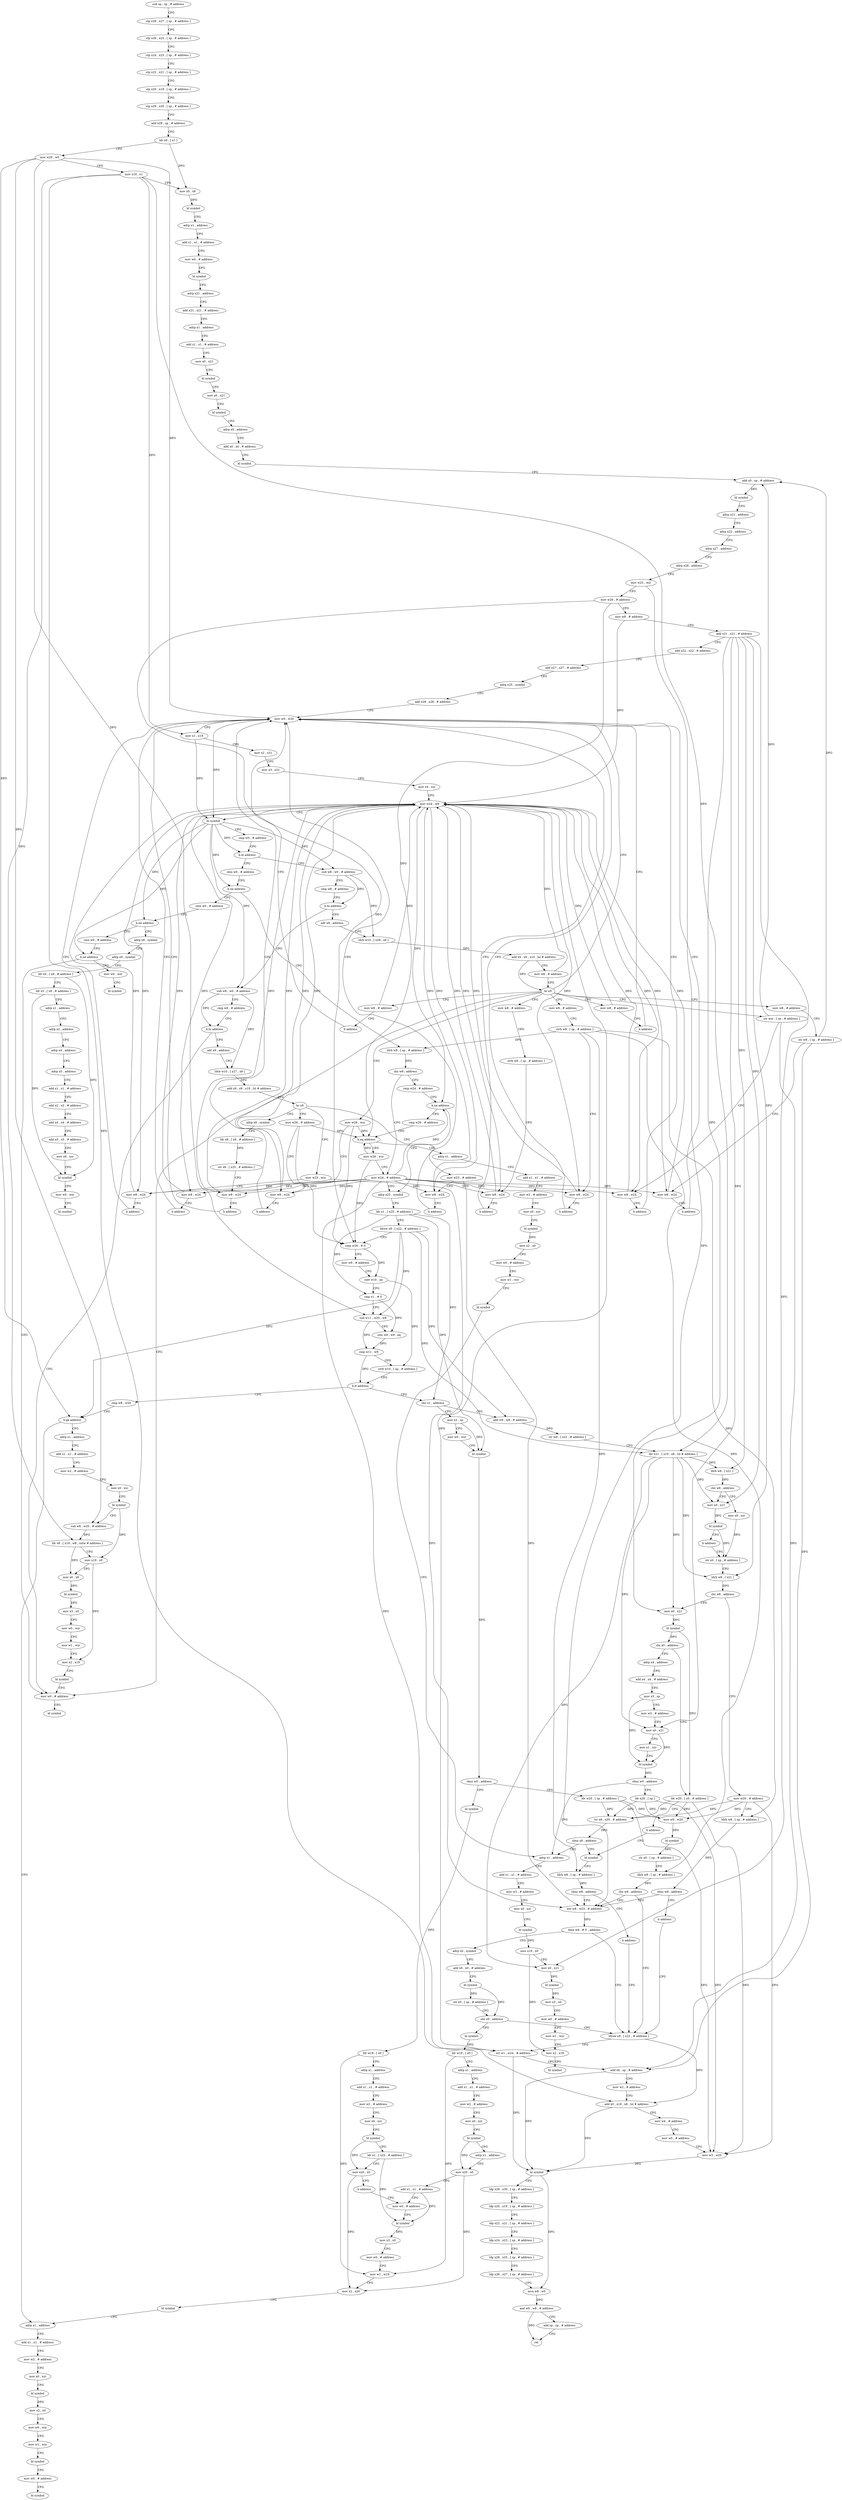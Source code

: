 digraph "func" {
"4202576" [label = "sub sp , sp , # address" ]
"4202580" [label = "stp x28 , x27 , [ sp , # address ]" ]
"4202584" [label = "stp x26 , x25 , [ sp , # address ]" ]
"4202588" [label = "stp x24 , x23 , [ sp , # address ]" ]
"4202592" [label = "stp x22 , x21 , [ sp , # address ]" ]
"4202596" [label = "stp x20 , x19 , [ sp , # address ]" ]
"4202600" [label = "stp x29 , x30 , [ sp , # address ]" ]
"4202604" [label = "add x29 , sp , # address" ]
"4202608" [label = "ldr x8 , [ x1 ]" ]
"4202612" [label = "mov w20 , w0" ]
"4202616" [label = "mov x19 , x1" ]
"4202620" [label = "mov x0 , x8" ]
"4202624" [label = "bl symbol" ]
"4202628" [label = "adrp x1 , address" ]
"4202632" [label = "add x1 , x1 , # address" ]
"4202636" [label = "mov w0 , # address" ]
"4202640" [label = "bl symbol" ]
"4202644" [label = "adrp x21 , address" ]
"4202648" [label = "add x21 , x21 , # address" ]
"4202652" [label = "adrp x1 , address" ]
"4202656" [label = "add x1 , x1 , # address" ]
"4202660" [label = "mov x0 , x21" ]
"4202664" [label = "bl symbol" ]
"4202668" [label = "mov x0 , x21" ]
"4202672" [label = "bl symbol" ]
"4202676" [label = "adrp x0 , address" ]
"4202680" [label = "add x0 , x0 , # address" ]
"4202684" [label = "bl symbol" ]
"4202688" [label = "add x0 , sp , # address" ]
"4202692" [label = "bl symbol" ]
"4202696" [label = "adrp x21 , address" ]
"4202700" [label = "adrp x22 , address" ]
"4202704" [label = "adrp x27 , address" ]
"4202708" [label = "adrp x28 , address" ]
"4202712" [label = "mov w23 , wzr" ]
"4202716" [label = "mov w26 , # address" ]
"4202720" [label = "mov w8 , # address" ]
"4202724" [label = "add x21 , x21 , # address" ]
"4202728" [label = "add x22 , x22 , # address" ]
"4202732" [label = "add x27 , x27 , # address" ]
"4202736" [label = "adrp x25 , symbol" ]
"4202740" [label = "add x28 , x28 , # address" ]
"4202744" [label = "mov w0 , w20" ]
"4202984" [label = "cmn w0 , # address" ]
"4202988" [label = "b.ne address" ]
"4203364" [label = "cmn w0 , # address" ]
"4202992" [label = "ldrb w8 , [ sp , # address ]" ]
"4202780" [label = "sub w8 , w0 , # address" ]
"4202784" [label = "cmp w8 , # address" ]
"4202788" [label = "b.hi address" ]
"4202820" [label = "sub w8 , w0 , # address" ]
"4202792" [label = "adr x9 , address" ]
"4203368" [label = "b.ne address" ]
"4203436" [label = "cmn w0 , # address" ]
"4203372" [label = "adrp x8 , symbol" ]
"4202996" [label = "cbz w8 , address" ]
"4203020" [label = "mov w24 , # address" ]
"4203000" [label = "cmp w24 , # address" ]
"4202824" [label = "cmp w8 , # address" ]
"4202828" [label = "b.hi address" ]
"4203520" [label = "mov w0 , # address" ]
"4202832" [label = "adr x9 , address" ]
"4202796" [label = "ldrb w10 , [ x28 , x8 ]" ]
"4202800" [label = "add x9 , x9 , x10 , lsl # address" ]
"4202804" [label = "mov w8 , # address" ]
"4202808" [label = "br x9" ]
"4202812" [label = "mov w8 , # address" ]
"4202860" [label = "mov w8 , # address" ]
"4202920" [label = "mov w8 , # address" ]
"4202936" [label = "mov w8 , # address" ]
"4202944" [label = "mov w26 , wzr" ]
"4202956" [label = "mov w8 , # address" ]
"4202972" [label = "str wzr , [ sp , # address ]" ]
"4203440" [label = "b.ne address" ]
"4203444" [label = "mov w0 , wzr" ]
"4203376" [label = "adrp x9 , symbol" ]
"4203380" [label = "ldr x0 , [ x8 , # address ]" ]
"4203384" [label = "ldr x3 , [ x9 , # address ]" ]
"4203388" [label = "adrp x1 , address" ]
"4203392" [label = "adrp x2 , address" ]
"4203396" [label = "adrp x4 , address" ]
"4203400" [label = "adrp x5 , address" ]
"4203404" [label = "add x1 , x1 , # address" ]
"4203408" [label = "add x2 , x2 , # address" ]
"4203412" [label = "add x4 , x4 , # address" ]
"4203416" [label = "add x5 , x5 , # address" ]
"4203420" [label = "mov x6 , xzr" ]
"4203424" [label = "bl symbol" ]
"4203428" [label = "mov w0 , wzr" ]
"4203432" [label = "bl symbol" ]
"4203024" [label = "adrp x22 , symbol" ]
"4203004" [label = "b.ne address" ]
"4203008" [label = "cmp w26 , # address" ]
"4203524" [label = "bl symbol" ]
"4202836" [label = "ldrb w10 , [ x27 , x8 ]" ]
"4202840" [label = "add x9 , x9 , x10 , lsl # address" ]
"4202844" [label = "br x9" ]
"4202848" [label = "mov w26 , # address" ]
"4202876" [label = "mov w23 , # address" ]
"4202888" [label = "mov w23 , wzr" ]
"4202900" [label = "adrp x8 , symbol" ]
"4202748" [label = "mov x1 , x19" ]
"4202752" [label = "mov x2 , x21" ]
"4202756" [label = "mov x3 , x22" ]
"4202760" [label = "mov x4 , xzr" ]
"4202764" [label = "mov w24 , w8" ]
"4202768" [label = "bl symbol" ]
"4202772" [label = "cmp w0 , # address" ]
"4202776" [label = "b.le address" ]
"4202816" [label = "b address" ]
"4202864" [label = "str w8 , [ sp , # address ]" ]
"4202868" [label = "mov w8 , w24" ]
"4202872" [label = "b address" ]
"4202924" [label = "strb w8 , [ sp , # address ]" ]
"4202928" [label = "mov w8 , w24" ]
"4202932" [label = "b address" ]
"4202940" [label = "b address" ]
"4202948" [label = "mov w8 , w24" ]
"4202952" [label = "b address" ]
"4202960" [label = "strb w8 , [ sp , # address ]" ]
"4202964" [label = "mov w8 , w24" ]
"4202968" [label = "b address" ]
"4202976" [label = "mov w8 , w24" ]
"4202980" [label = "b address" ]
"4203448" [label = "bl symbol" ]
"4203452" [label = "cmp w8 , w20" ]
"4203456" [label = "b.ge address" ]
"4203636" [label = "adrp x1 , address" ]
"4203460" [label = "adrp x1 , address" ]
"4203072" [label = "cbz x1 , address" ]
"4203220" [label = "add w9 , w8 , # address" ]
"4203076" [label = "mov x2 , sp" ]
"4203028" [label = "ldr x1 , [ x25 , # address ]" ]
"4203032" [label = "ldrsw x8 , [ x22 , # address ]" ]
"4203036" [label = "cmp w26 , # 0" ]
"4203040" [label = "mov w9 , # address" ]
"4203044" [label = "cset w10 , ne" ]
"4203048" [label = "cmp x1 , # 0" ]
"4203052" [label = "sub w11 , w20 , w8" ]
"4203056" [label = "cinc w9 , w9 , eq" ]
"4203060" [label = "cmp w11 , w9" ]
"4203064" [label = "strb w10 , [ sp , # address ]" ]
"4203068" [label = "b.lt address" ]
"4203012" [label = "b.eq address" ]
"4203680" [label = "adrp x1 , address" ]
"4203016" [label = "mov w26 , wzr" ]
"4202852" [label = "mov w8 , w24" ]
"4202856" [label = "b address" ]
"4202880" [label = "mov w8 , w24" ]
"4202884" [label = "b address" ]
"4202892" [label = "mov w8 , w24" ]
"4202896" [label = "b address" ]
"4202904" [label = "ldr x8 , [ x8 , # address ]" ]
"4202908" [label = "str x8 , [ x25 , # address ]" ]
"4202912" [label = "mov w8 , w24" ]
"4202916" [label = "b address" ]
"4203640" [label = "add x1 , x1 , # address" ]
"4203644" [label = "mov w2 , # address" ]
"4203648" [label = "mov x0 , xzr" ]
"4203652" [label = "bl symbol" ]
"4203656" [label = "mov x2 , x0" ]
"4203660" [label = "mov w0 , wzr" ]
"4203664" [label = "mov w1 , wzr" ]
"4203668" [label = "bl symbol" ]
"4203672" [label = "mov w0 , # address" ]
"4203676" [label = "bl symbol" ]
"4203464" [label = "add x1 , x1 , # address" ]
"4203468" [label = "mov w2 , # address" ]
"4203472" [label = "mov x0 , xzr" ]
"4203476" [label = "bl symbol" ]
"4203480" [label = "sub w8 , w20 , # address" ]
"4203484" [label = "ldr x8 , [ x19 , w8 , sxtw # address ]" ]
"4203488" [label = "mov x19 , x0" ]
"4203492" [label = "mov x0 , x8" ]
"4203496" [label = "bl symbol" ]
"4203500" [label = "mov x3 , x0" ]
"4203504" [label = "mov w0 , wzr" ]
"4203508" [label = "mov w1 , wzr" ]
"4203512" [label = "mov x2 , x19" ]
"4203516" [label = "bl symbol" ]
"4203224" [label = "str w9 , [ x22 , # address ]" ]
"4203228" [label = "ldr x21 , [ x19 , x8 , lsl # address ]" ]
"4203232" [label = "ldrb w8 , [ x21 ]" ]
"4203236" [label = "cbz w8 , address" ]
"4203252" [label = "mov x0 , xzr" ]
"4203240" [label = "mov x0 , x21" ]
"4203080" [label = "mov w0 , wzr" ]
"4203084" [label = "bl symbol" ]
"4203088" [label = "cbnz w0 , address" ]
"4203528" [label = "bl symbol" ]
"4203092" [label = "ldr w20 , [ sp , # address ]" ]
"4203684" [label = "add x1 , x1 , # address" ]
"4203688" [label = "mov w2 , # address" ]
"4203692" [label = "mov x0 , xzr" ]
"4203696" [label = "bl symbol" ]
"4203700" [label = "mov x2 , x0" ]
"4203704" [label = "mov w0 , # address" ]
"4203708" [label = "mov w1 , wzr" ]
"4203712" [label = "bl symbol" ]
"4203716" [label = "adrp x1 , address" ]
"4203256" [label = "str x0 , [ sp , # address ]" ]
"4203244" [label = "bl symbol" ]
"4203248" [label = "b address" ]
"4203532" [label = "ldr w19 , [ x0 ]" ]
"4203536" [label = "adrp x1 , address" ]
"4203540" [label = "add x1 , x1 , # address" ]
"4203544" [label = "mov w2 , # address" ]
"4203548" [label = "mov x0 , xzr" ]
"4203552" [label = "bl symbol" ]
"4203556" [label = "ldr x1 , [ x25 , # address ]" ]
"4203560" [label = "mov x20 , x0" ]
"4203564" [label = "b address" ]
"4203608" [label = "mov w0 , # address" ]
"4203096" [label = "mov w0 , w20" ]
"4203100" [label = "bl symbol" ]
"4203104" [label = "str x0 , [ sp , # address ]" ]
"4203108" [label = "ldrb w8 , [ sp , # address ]" ]
"4203112" [label = "cbz w8 , address" ]
"4203144" [label = "ldrsw x8 , [ x22 , # address ]" ]
"4203116" [label = "eor w8 , w23 , # address" ]
"4203288" [label = "mov w20 , # address" ]
"4203292" [label = "ldrb w8 , [ sp , # address ]" ]
"4203296" [label = "cbnz w8 , address" ]
"4203300" [label = "b address" ]
"4203268" [label = "mov x0 , x21" ]
"4203272" [label = "bl symbol" ]
"4203276" [label = "cbz x0 , address" ]
"4203304" [label = "adrp x4 , address" ]
"4203280" [label = "ldr w20 , [ x0 , # address ]" ]
"4203260" [label = "ldrb w8 , [ x21 ]" ]
"4203264" [label = "cbz w8 , address" ]
"4203612" [label = "bl symbol" ]
"4203616" [label = "mov x3 , x0" ]
"4203620" [label = "mov w0 , # address" ]
"4203624" [label = "mov w1 , w19" ]
"4203628" [label = "mov x2 , x20" ]
"4203632" [label = "bl symbol" ]
"4203148" [label = "orr w1 , w24 , # address" ]
"4203152" [label = "add x6 , sp , # address" ]
"4203156" [label = "mov w2 , # address" ]
"4203160" [label = "add x0 , x19 , x8 , lsl # address" ]
"4203164" [label = "mov w4 , # address" ]
"4203168" [label = "mov w5 , # address" ]
"4203172" [label = "mov w3 , w20" ]
"4203176" [label = "bl symbol" ]
"4203180" [label = "ldp x29 , x30 , [ sp , # address ]" ]
"4203184" [label = "ldp x20 , x19 , [ sp , # address ]" ]
"4203188" [label = "ldp x22 , x21 , [ sp , # address ]" ]
"4203192" [label = "ldp x24 , x23 , [ sp , # address ]" ]
"4203196" [label = "ldp x26 , x25 , [ sp , # address ]" ]
"4203200" [label = "ldp x28 , x27 , [ sp , # address ]" ]
"4203204" [label = "mvn w8 , w0" ]
"4203208" [label = "and w0 , w8 , # address" ]
"4203212" [label = "add sp , sp , # address" ]
"4203216" [label = "ret" ]
"4203120" [label = "tbnz w8 , # 0 , address" ]
"4203124" [label = "adrp x0 , symbol" ]
"4203308" [label = "add x4 , x4 , # address" ]
"4203312" [label = "mov x3 , sp" ]
"4203316" [label = "mov w2 , # address" ]
"4203320" [label = "mov x0 , x21" ]
"4203324" [label = "mov x1 , xzr" ]
"4203328" [label = "bl symbol" ]
"4203332" [label = "cbnz w0 , address" ]
"4203336" [label = "ldr x20 , [ sp ]" ]
"4203284" [label = "b address" ]
"4203348" [label = "bl symbol" ]
"4203128" [label = "add x0 , x0 , # address" ]
"4203132" [label = "bl symbol" ]
"4203136" [label = "str x0 , [ sp , # address ]" ]
"4203140" [label = "cbz x0 , address" ]
"4203568" [label = "bl symbol" ]
"4203720" [label = "add x1 , x1 , # address" ]
"4203724" [label = "mov w2 , # address" ]
"4203728" [label = "mov x0 , xzr" ]
"4203732" [label = "bl symbol" ]
"4203736" [label = "mov x19 , x0" ]
"4203740" [label = "mov x0 , x21" ]
"4203744" [label = "bl symbol" ]
"4203748" [label = "mov x3 , x0" ]
"4203752" [label = "mov w0 , # address" ]
"4203756" [label = "mov w1 , wzr" ]
"4203760" [label = "mov x2 , x19" ]
"4203764" [label = "bl symbol" ]
"4203340" [label = "lsr x8 , x20 , # address" ]
"4203344" [label = "cbnz x8 , address" ]
"4203352" [label = "ldrb w8 , [ sp , # address ]" ]
"4203356" [label = "cbnz w8 , address" ]
"4203360" [label = "b address" ]
"4203572" [label = "ldr w19 , [ x0 ]" ]
"4203576" [label = "adrp x1 , address" ]
"4203580" [label = "add x1 , x1 , # address" ]
"4203584" [label = "mov w2 , # address" ]
"4203588" [label = "mov x0 , xzr" ]
"4203592" [label = "bl symbol" ]
"4203596" [label = "adrp x1 , address" ]
"4203600" [label = "mov x20 , x0" ]
"4203604" [label = "add x1 , x1 , # address" ]
"4202576" -> "4202580" [ label = "CFG" ]
"4202580" -> "4202584" [ label = "CFG" ]
"4202584" -> "4202588" [ label = "CFG" ]
"4202588" -> "4202592" [ label = "CFG" ]
"4202592" -> "4202596" [ label = "CFG" ]
"4202596" -> "4202600" [ label = "CFG" ]
"4202600" -> "4202604" [ label = "CFG" ]
"4202604" -> "4202608" [ label = "CFG" ]
"4202608" -> "4202612" [ label = "CFG" ]
"4202608" -> "4202620" [ label = "DFG" ]
"4202612" -> "4202616" [ label = "CFG" ]
"4202612" -> "4202744" [ label = "DFG" ]
"4202612" -> "4203052" [ label = "DFG" ]
"4202612" -> "4203456" [ label = "DFG" ]
"4202612" -> "4203480" [ label = "DFG" ]
"4202616" -> "4202620" [ label = "CFG" ]
"4202616" -> "4202748" [ label = "DFG" ]
"4202616" -> "4203484" [ label = "DFG" ]
"4202616" -> "4203228" [ label = "DFG" ]
"4202616" -> "4203160" [ label = "DFG" ]
"4202620" -> "4202624" [ label = "DFG" ]
"4202624" -> "4202628" [ label = "CFG" ]
"4202628" -> "4202632" [ label = "CFG" ]
"4202632" -> "4202636" [ label = "CFG" ]
"4202636" -> "4202640" [ label = "CFG" ]
"4202640" -> "4202644" [ label = "CFG" ]
"4202644" -> "4202648" [ label = "CFG" ]
"4202648" -> "4202652" [ label = "CFG" ]
"4202652" -> "4202656" [ label = "CFG" ]
"4202656" -> "4202660" [ label = "CFG" ]
"4202660" -> "4202664" [ label = "CFG" ]
"4202664" -> "4202668" [ label = "CFG" ]
"4202668" -> "4202672" [ label = "CFG" ]
"4202672" -> "4202676" [ label = "CFG" ]
"4202676" -> "4202680" [ label = "CFG" ]
"4202680" -> "4202684" [ label = "CFG" ]
"4202684" -> "4202688" [ label = "CFG" ]
"4202688" -> "4202692" [ label = "DFG" ]
"4202692" -> "4202696" [ label = "CFG" ]
"4202696" -> "4202700" [ label = "CFG" ]
"4202700" -> "4202704" [ label = "CFG" ]
"4202704" -> "4202708" [ label = "CFG" ]
"4202708" -> "4202712" [ label = "CFG" ]
"4202712" -> "4202716" [ label = "CFG" ]
"4202712" -> "4203116" [ label = "DFG" ]
"4202716" -> "4202720" [ label = "CFG" ]
"4202716" -> "4203036" [ label = "DFG" ]
"4202716" -> "4203012" [ label = "DFG" ]
"4202720" -> "4202724" [ label = "CFG" ]
"4202720" -> "4202764" [ label = "DFG" ]
"4202724" -> "4202728" [ label = "CFG" ]
"4202724" -> "4203740" [ label = "DFG" ]
"4202724" -> "4203232" [ label = "DFG" ]
"4202724" -> "4203240" [ label = "DFG" ]
"4202724" -> "4203260" [ label = "DFG" ]
"4202724" -> "4203268" [ label = "DFG" ]
"4202724" -> "4203320" [ label = "DFG" ]
"4202728" -> "4202732" [ label = "CFG" ]
"4202732" -> "4202736" [ label = "CFG" ]
"4202736" -> "4202740" [ label = "CFG" ]
"4202740" -> "4202744" [ label = "CFG" ]
"4202744" -> "4202748" [ label = "CFG" ]
"4202744" -> "4202768" [ label = "DFG" ]
"4202984" -> "4202988" [ label = "CFG" ]
"4202988" -> "4203364" [ label = "CFG" ]
"4202988" -> "4202992" [ label = "CFG" ]
"4203364" -> "4203368" [ label = "CFG" ]
"4202992" -> "4202996" [ label = "DFG" ]
"4202780" -> "4202784" [ label = "CFG" ]
"4202780" -> "4202788" [ label = "DFG" ]
"4202780" -> "4202796" [ label = "DFG" ]
"4202784" -> "4202788" [ label = "CFG" ]
"4202788" -> "4202820" [ label = "CFG" ]
"4202788" -> "4202792" [ label = "CFG" ]
"4202820" -> "4202824" [ label = "CFG" ]
"4202820" -> "4202828" [ label = "DFG" ]
"4202820" -> "4202836" [ label = "DFG" ]
"4202792" -> "4202796" [ label = "CFG" ]
"4203368" -> "4203436" [ label = "CFG" ]
"4203368" -> "4203372" [ label = "CFG" ]
"4203436" -> "4203440" [ label = "CFG" ]
"4203372" -> "4203376" [ label = "CFG" ]
"4202996" -> "4203020" [ label = "CFG" ]
"4202996" -> "4203000" [ label = "CFG" ]
"4203020" -> "4203024" [ label = "CFG" ]
"4203020" -> "4203004" [ label = "DFG" ]
"4203020" -> "4202868" [ label = "DFG" ]
"4203020" -> "4202928" [ label = "DFG" ]
"4203020" -> "4202948" [ label = "DFG" ]
"4203020" -> "4202964" [ label = "DFG" ]
"4203020" -> "4202976" [ label = "DFG" ]
"4203020" -> "4202852" [ label = "DFG" ]
"4203020" -> "4202880" [ label = "DFG" ]
"4203020" -> "4202892" [ label = "DFG" ]
"4203020" -> "4202912" [ label = "DFG" ]
"4203020" -> "4203148" [ label = "DFG" ]
"4203000" -> "4203004" [ label = "CFG" ]
"4202824" -> "4202828" [ label = "CFG" ]
"4202828" -> "4203520" [ label = "CFG" ]
"4202828" -> "4202832" [ label = "CFG" ]
"4203520" -> "4203524" [ label = "CFG" ]
"4202832" -> "4202836" [ label = "CFG" ]
"4202796" -> "4202800" [ label = "DFG" ]
"4202800" -> "4202804" [ label = "CFG" ]
"4202800" -> "4202808" [ label = "DFG" ]
"4202804" -> "4202808" [ label = "CFG" ]
"4202804" -> "4202764" [ label = "DFG" ]
"4202808" -> "4202744" [ label = "CFG" ]
"4202808" -> "4202812" [ label = "CFG" ]
"4202808" -> "4202860" [ label = "CFG" ]
"4202808" -> "4202920" [ label = "CFG" ]
"4202808" -> "4202936" [ label = "CFG" ]
"4202808" -> "4202944" [ label = "CFG" ]
"4202808" -> "4202956" [ label = "CFG" ]
"4202808" -> "4202972" [ label = "CFG" ]
"4202808" -> "4203520" [ label = "CFG" ]
"4202812" -> "4202816" [ label = "CFG" ]
"4202812" -> "4202764" [ label = "DFG" ]
"4202860" -> "4202864" [ label = "CFG" ]
"4202920" -> "4202924" [ label = "CFG" ]
"4202936" -> "4202940" [ label = "CFG" ]
"4202936" -> "4202764" [ label = "DFG" ]
"4202944" -> "4202948" [ label = "CFG" ]
"4202944" -> "4203036" [ label = "DFG" ]
"4202944" -> "4203012" [ label = "DFG" ]
"4202956" -> "4202960" [ label = "CFG" ]
"4202972" -> "4202976" [ label = "CFG" ]
"4202972" -> "4202688" [ label = "DFG" ]
"4202972" -> "4203152" [ label = "DFG" ]
"4203440" -> "4203520" [ label = "CFG" ]
"4203440" -> "4203444" [ label = "CFG" ]
"4203444" -> "4203448" [ label = "CFG" ]
"4203376" -> "4203380" [ label = "CFG" ]
"4203380" -> "4203384" [ label = "CFG" ]
"4203380" -> "4203424" [ label = "DFG" ]
"4203384" -> "4203388" [ label = "CFG" ]
"4203384" -> "4203424" [ label = "DFG" ]
"4203388" -> "4203392" [ label = "CFG" ]
"4203392" -> "4203396" [ label = "CFG" ]
"4203396" -> "4203400" [ label = "CFG" ]
"4203400" -> "4203404" [ label = "CFG" ]
"4203404" -> "4203408" [ label = "CFG" ]
"4203408" -> "4203412" [ label = "CFG" ]
"4203412" -> "4203416" [ label = "CFG" ]
"4203416" -> "4203420" [ label = "CFG" ]
"4203420" -> "4203424" [ label = "CFG" ]
"4203424" -> "4203428" [ label = "CFG" ]
"4203428" -> "4203432" [ label = "CFG" ]
"4203024" -> "4203028" [ label = "CFG" ]
"4203004" -> "4203024" [ label = "CFG" ]
"4203004" -> "4203008" [ label = "CFG" ]
"4203008" -> "4203012" [ label = "CFG" ]
"4202836" -> "4202840" [ label = "DFG" ]
"4202840" -> "4202844" [ label = "DFG" ]
"4202844" -> "4202848" [ label = "CFG" ]
"4202844" -> "4202876" [ label = "CFG" ]
"4202844" -> "4202888" [ label = "CFG" ]
"4202844" -> "4202900" [ label = "CFG" ]
"4202848" -> "4202852" [ label = "CFG" ]
"4202848" -> "4203036" [ label = "DFG" ]
"4202848" -> "4203012" [ label = "DFG" ]
"4202876" -> "4202880" [ label = "CFG" ]
"4202876" -> "4203116" [ label = "DFG" ]
"4202888" -> "4202892" [ label = "CFG" ]
"4202888" -> "4203116" [ label = "DFG" ]
"4202900" -> "4202904" [ label = "CFG" ]
"4202748" -> "4202752" [ label = "CFG" ]
"4202748" -> "4202768" [ label = "DFG" ]
"4202752" -> "4202756" [ label = "CFG" ]
"4202756" -> "4202760" [ label = "CFG" ]
"4202760" -> "4202764" [ label = "CFG" ]
"4202764" -> "4202768" [ label = "CFG" ]
"4202764" -> "4203004" [ label = "DFG" ]
"4202764" -> "4202868" [ label = "DFG" ]
"4202764" -> "4202928" [ label = "DFG" ]
"4202764" -> "4202948" [ label = "DFG" ]
"4202764" -> "4202964" [ label = "DFG" ]
"4202764" -> "4202976" [ label = "DFG" ]
"4202764" -> "4202852" [ label = "DFG" ]
"4202764" -> "4202880" [ label = "DFG" ]
"4202764" -> "4202892" [ label = "DFG" ]
"4202764" -> "4202912" [ label = "DFG" ]
"4202764" -> "4203148" [ label = "DFG" ]
"4202768" -> "4202772" [ label = "CFG" ]
"4202768" -> "4202776" [ label = "DFG" ]
"4202768" -> "4202988" [ label = "DFG" ]
"4202768" -> "4202780" [ label = "DFG" ]
"4202768" -> "4203368" [ label = "DFG" ]
"4202768" -> "4202820" [ label = "DFG" ]
"4202768" -> "4203440" [ label = "DFG" ]
"4202772" -> "4202776" [ label = "CFG" ]
"4202776" -> "4202984" [ label = "CFG" ]
"4202776" -> "4202780" [ label = "CFG" ]
"4202816" -> "4202744" [ label = "CFG" ]
"4202864" -> "4202868" [ label = "CFG" ]
"4202864" -> "4202688" [ label = "DFG" ]
"4202864" -> "4203152" [ label = "DFG" ]
"4202868" -> "4202872" [ label = "CFG" ]
"4202868" -> "4202764" [ label = "DFG" ]
"4202872" -> "4202744" [ label = "CFG" ]
"4202924" -> "4202928" [ label = "CFG" ]
"4202924" -> "4202992" [ label = "DFG" ]
"4202924" -> "4203108" [ label = "DFG" ]
"4202924" -> "4203292" [ label = "DFG" ]
"4202924" -> "4203352" [ label = "DFG" ]
"4202928" -> "4202932" [ label = "CFG" ]
"4202928" -> "4202764" [ label = "DFG" ]
"4202932" -> "4202744" [ label = "CFG" ]
"4202940" -> "4202744" [ label = "CFG" ]
"4202948" -> "4202952" [ label = "CFG" ]
"4202948" -> "4202764" [ label = "DFG" ]
"4202952" -> "4202744" [ label = "CFG" ]
"4202960" -> "4202964" [ label = "CFG" ]
"4202964" -> "4202968" [ label = "CFG" ]
"4202964" -> "4202764" [ label = "DFG" ]
"4202968" -> "4202744" [ label = "CFG" ]
"4202976" -> "4202980" [ label = "CFG" ]
"4202976" -> "4202764" [ label = "DFG" ]
"4202980" -> "4202744" [ label = "CFG" ]
"4203452" -> "4203456" [ label = "CFG" ]
"4203456" -> "4203636" [ label = "CFG" ]
"4203456" -> "4203460" [ label = "CFG" ]
"4203636" -> "4203640" [ label = "CFG" ]
"4203460" -> "4203464" [ label = "CFG" ]
"4203072" -> "4203220" [ label = "CFG" ]
"4203072" -> "4203076" [ label = "CFG" ]
"4203220" -> "4203224" [ label = "DFG" ]
"4203076" -> "4203080" [ label = "CFG" ]
"4203076" -> "4203084" [ label = "DFG" ]
"4203028" -> "4203032" [ label = "CFG" ]
"4203028" -> "4203048" [ label = "DFG" ]
"4203028" -> "4203072" [ label = "DFG" ]
"4203028" -> "4203084" [ label = "DFG" ]
"4203032" -> "4203036" [ label = "CFG" ]
"4203032" -> "4203052" [ label = "DFG" ]
"4203032" -> "4203456" [ label = "DFG" ]
"4203032" -> "4203220" [ label = "DFG" ]
"4203032" -> "4203228" [ label = "DFG" ]
"4203036" -> "4203040" [ label = "CFG" ]
"4203036" -> "4203044" [ label = "DFG" ]
"4203040" -> "4203044" [ label = "CFG" ]
"4203044" -> "4203048" [ label = "CFG" ]
"4203044" -> "4203064" [ label = "DFG" ]
"4203048" -> "4203052" [ label = "CFG" ]
"4203048" -> "4203056" [ label = "DFG" ]
"4203052" -> "4203056" [ label = "CFG" ]
"4203052" -> "4203060" [ label = "DFG" ]
"4203056" -> "4203060" [ label = "DFG" ]
"4203060" -> "4203064" [ label = "CFG" ]
"4203060" -> "4203068" [ label = "DFG" ]
"4203064" -> "4203068" [ label = "CFG" ]
"4203068" -> "4203452" [ label = "CFG" ]
"4203068" -> "4203072" [ label = "CFG" ]
"4203012" -> "4203680" [ label = "CFG" ]
"4203012" -> "4203016" [ label = "CFG" ]
"4203680" -> "4203684" [ label = "CFG" ]
"4203016" -> "4203020" [ label = "CFG" ]
"4203016" -> "4203036" [ label = "DFG" ]
"4203016" -> "4203012" [ label = "DFG" ]
"4202852" -> "4202856" [ label = "CFG" ]
"4202852" -> "4202764" [ label = "DFG" ]
"4202856" -> "4202744" [ label = "CFG" ]
"4202880" -> "4202884" [ label = "CFG" ]
"4202880" -> "4202764" [ label = "DFG" ]
"4202884" -> "4202744" [ label = "CFG" ]
"4202892" -> "4202896" [ label = "CFG" ]
"4202892" -> "4202764" [ label = "DFG" ]
"4202896" -> "4202744" [ label = "CFG" ]
"4202904" -> "4202908" [ label = "DFG" ]
"4202908" -> "4202912" [ label = "CFG" ]
"4202912" -> "4202916" [ label = "CFG" ]
"4202912" -> "4202764" [ label = "DFG" ]
"4202916" -> "4202744" [ label = "CFG" ]
"4203640" -> "4203644" [ label = "CFG" ]
"4203644" -> "4203648" [ label = "CFG" ]
"4203648" -> "4203652" [ label = "CFG" ]
"4203652" -> "4203656" [ label = "DFG" ]
"4203656" -> "4203660" [ label = "CFG" ]
"4203660" -> "4203664" [ label = "CFG" ]
"4203664" -> "4203668" [ label = "CFG" ]
"4203668" -> "4203672" [ label = "CFG" ]
"4203672" -> "4203676" [ label = "CFG" ]
"4203464" -> "4203468" [ label = "CFG" ]
"4203468" -> "4203472" [ label = "CFG" ]
"4203472" -> "4203476" [ label = "CFG" ]
"4203476" -> "4203480" [ label = "CFG" ]
"4203476" -> "4203488" [ label = "DFG" ]
"4203480" -> "4203484" [ label = "DFG" ]
"4203484" -> "4203488" [ label = "CFG" ]
"4203484" -> "4203492" [ label = "DFG" ]
"4203488" -> "4203492" [ label = "CFG" ]
"4203488" -> "4203512" [ label = "DFG" ]
"4203492" -> "4203496" [ label = "DFG" ]
"4203496" -> "4203500" [ label = "DFG" ]
"4203500" -> "4203504" [ label = "CFG" ]
"4203504" -> "4203508" [ label = "CFG" ]
"4203508" -> "4203512" [ label = "CFG" ]
"4203512" -> "4203516" [ label = "CFG" ]
"4203516" -> "4203520" [ label = "CFG" ]
"4203224" -> "4203228" [ label = "CFG" ]
"4203228" -> "4203232" [ label = "DFG" ]
"4203228" -> "4203740" [ label = "DFG" ]
"4203228" -> "4203240" [ label = "DFG" ]
"4203228" -> "4203260" [ label = "DFG" ]
"4203228" -> "4203268" [ label = "DFG" ]
"4203228" -> "4203320" [ label = "DFG" ]
"4203232" -> "4203236" [ label = "DFG" ]
"4203236" -> "4203252" [ label = "CFG" ]
"4203236" -> "4203240" [ label = "CFG" ]
"4203252" -> "4203256" [ label = "DFG" ]
"4203240" -> "4203244" [ label = "DFG" ]
"4203080" -> "4203084" [ label = "CFG" ]
"4203084" -> "4203088" [ label = "DFG" ]
"4203088" -> "4203528" [ label = "CFG" ]
"4203088" -> "4203092" [ label = "CFG" ]
"4203528" -> "4203532" [ label = "DFG" ]
"4203092" -> "4203096" [ label = "DFG" ]
"4203092" -> "4203172" [ label = "DFG" ]
"4203092" -> "4203340" [ label = "DFG" ]
"4203684" -> "4203688" [ label = "CFG" ]
"4203688" -> "4203692" [ label = "CFG" ]
"4203692" -> "4203696" [ label = "CFG" ]
"4203696" -> "4203700" [ label = "DFG" ]
"4203700" -> "4203704" [ label = "CFG" ]
"4203704" -> "4203708" [ label = "CFG" ]
"4203708" -> "4203712" [ label = "CFG" ]
"4203712" -> "4203716" [ label = "CFG" ]
"4203716" -> "4203720" [ label = "CFG" ]
"4203256" -> "4203260" [ label = "CFG" ]
"4203244" -> "4203248" [ label = "CFG" ]
"4203244" -> "4203256" [ label = "DFG" ]
"4203248" -> "4203256" [ label = "CFG" ]
"4203532" -> "4203536" [ label = "CFG" ]
"4203532" -> "4203624" [ label = "DFG" ]
"4203536" -> "4203540" [ label = "CFG" ]
"4203540" -> "4203544" [ label = "CFG" ]
"4203544" -> "4203548" [ label = "CFG" ]
"4203548" -> "4203552" [ label = "CFG" ]
"4203552" -> "4203556" [ label = "CFG" ]
"4203552" -> "4203560" [ label = "DFG" ]
"4203556" -> "4203560" [ label = "CFG" ]
"4203556" -> "4203612" [ label = "DFG" ]
"4203560" -> "4203564" [ label = "CFG" ]
"4203560" -> "4203628" [ label = "DFG" ]
"4203564" -> "4203608" [ label = "CFG" ]
"4203608" -> "4203612" [ label = "CFG" ]
"4203096" -> "4203100" [ label = "DFG" ]
"4203100" -> "4203104" [ label = "DFG" ]
"4203104" -> "4203108" [ label = "CFG" ]
"4203108" -> "4203112" [ label = "DFG" ]
"4203112" -> "4203144" [ label = "CFG" ]
"4203112" -> "4203116" [ label = "CFG" ]
"4203144" -> "4203148" [ label = "CFG" ]
"4203144" -> "4203160" [ label = "DFG" ]
"4203116" -> "4203120" [ label = "DFG" ]
"4203288" -> "4203292" [ label = "CFG" ]
"4203288" -> "4203096" [ label = "DFG" ]
"4203288" -> "4203172" [ label = "DFG" ]
"4203288" -> "4203340" [ label = "DFG" ]
"4203292" -> "4203296" [ label = "DFG" ]
"4203296" -> "4203116" [ label = "CFG" ]
"4203296" -> "4203300" [ label = "CFG" ]
"4203300" -> "4203144" [ label = "CFG" ]
"4203268" -> "4203272" [ label = "DFG" ]
"4203272" -> "4203276" [ label = "DFG" ]
"4203272" -> "4203280" [ label = "DFG" ]
"4203276" -> "4203304" [ label = "CFG" ]
"4203276" -> "4203280" [ label = "CFG" ]
"4203304" -> "4203308" [ label = "CFG" ]
"4203280" -> "4203284" [ label = "CFG" ]
"4203280" -> "4203096" [ label = "DFG" ]
"4203280" -> "4203172" [ label = "DFG" ]
"4203280" -> "4203340" [ label = "DFG" ]
"4203260" -> "4203264" [ label = "DFG" ]
"4203264" -> "4203288" [ label = "CFG" ]
"4203264" -> "4203268" [ label = "CFG" ]
"4203612" -> "4203616" [ label = "DFG" ]
"4203616" -> "4203620" [ label = "CFG" ]
"4203620" -> "4203624" [ label = "CFG" ]
"4203624" -> "4203628" [ label = "CFG" ]
"4203628" -> "4203632" [ label = "CFG" ]
"4203632" -> "4203636" [ label = "CFG" ]
"4203148" -> "4203152" [ label = "CFG" ]
"4203148" -> "4203176" [ label = "DFG" ]
"4203152" -> "4203156" [ label = "CFG" ]
"4203152" -> "4203176" [ label = "DFG" ]
"4203156" -> "4203160" [ label = "CFG" ]
"4203160" -> "4203164" [ label = "CFG" ]
"4203160" -> "4203176" [ label = "DFG" ]
"4203164" -> "4203168" [ label = "CFG" ]
"4203168" -> "4203172" [ label = "CFG" ]
"4203172" -> "4203176" [ label = "DFG" ]
"4203176" -> "4203180" [ label = "CFG" ]
"4203176" -> "4203204" [ label = "DFG" ]
"4203180" -> "4203184" [ label = "CFG" ]
"4203184" -> "4203188" [ label = "CFG" ]
"4203188" -> "4203192" [ label = "CFG" ]
"4203192" -> "4203196" [ label = "CFG" ]
"4203196" -> "4203200" [ label = "CFG" ]
"4203200" -> "4203204" [ label = "CFG" ]
"4203204" -> "4203208" [ label = "DFG" ]
"4203208" -> "4203212" [ label = "CFG" ]
"4203208" -> "4203216" [ label = "DFG" ]
"4203212" -> "4203216" [ label = "CFG" ]
"4203120" -> "4203144" [ label = "CFG" ]
"4203120" -> "4203124" [ label = "CFG" ]
"4203124" -> "4203128" [ label = "CFG" ]
"4203308" -> "4203312" [ label = "CFG" ]
"4203312" -> "4203316" [ label = "CFG" ]
"4203312" -> "4203328" [ label = "DFG" ]
"4203316" -> "4203320" [ label = "CFG" ]
"4203320" -> "4203324" [ label = "CFG" ]
"4203320" -> "4203328" [ label = "DFG" ]
"4203324" -> "4203328" [ label = "CFG" ]
"4203328" -> "4203332" [ label = "DFG" ]
"4203332" -> "4203716" [ label = "CFG" ]
"4203332" -> "4203336" [ label = "CFG" ]
"4203336" -> "4203340" [ label = "DFG" ]
"4203336" -> "4203096" [ label = "DFG" ]
"4203336" -> "4203172" [ label = "DFG" ]
"4203284" -> "4203348" [ label = "CFG" ]
"4203348" -> "4203352" [ label = "CFG" ]
"4203128" -> "4203132" [ label = "CFG" ]
"4203132" -> "4203136" [ label = "DFG" ]
"4203132" -> "4203140" [ label = "DFG" ]
"4203136" -> "4203140" [ label = "CFG" ]
"4203140" -> "4203568" [ label = "CFG" ]
"4203140" -> "4203144" [ label = "CFG" ]
"4203568" -> "4203572" [ label = "DFG" ]
"4203720" -> "4203724" [ label = "CFG" ]
"4203724" -> "4203728" [ label = "CFG" ]
"4203728" -> "4203732" [ label = "CFG" ]
"4203732" -> "4203736" [ label = "DFG" ]
"4203736" -> "4203740" [ label = "CFG" ]
"4203736" -> "4203760" [ label = "DFG" ]
"4203740" -> "4203744" [ label = "DFG" ]
"4203744" -> "4203748" [ label = "DFG" ]
"4203748" -> "4203752" [ label = "CFG" ]
"4203752" -> "4203756" [ label = "CFG" ]
"4203756" -> "4203760" [ label = "CFG" ]
"4203760" -> "4203764" [ label = "CFG" ]
"4203340" -> "4203344" [ label = "DFG" ]
"4203344" -> "4203716" [ label = "CFG" ]
"4203344" -> "4203348" [ label = "CFG" ]
"4203352" -> "4203356" [ label = "DFG" ]
"4203356" -> "4203116" [ label = "CFG" ]
"4203356" -> "4203360" [ label = "CFG" ]
"4203360" -> "4203144" [ label = "CFG" ]
"4203572" -> "4203576" [ label = "CFG" ]
"4203572" -> "4203624" [ label = "DFG" ]
"4203576" -> "4203580" [ label = "CFG" ]
"4203580" -> "4203584" [ label = "CFG" ]
"4203584" -> "4203588" [ label = "CFG" ]
"4203588" -> "4203592" [ label = "CFG" ]
"4203592" -> "4203596" [ label = "CFG" ]
"4203592" -> "4203600" [ label = "DFG" ]
"4203596" -> "4203600" [ label = "CFG" ]
"4203600" -> "4203604" [ label = "CFG" ]
"4203600" -> "4203628" [ label = "DFG" ]
"4203604" -> "4203608" [ label = "CFG" ]
"4203604" -> "4203612" [ label = "DFG" ]
}
